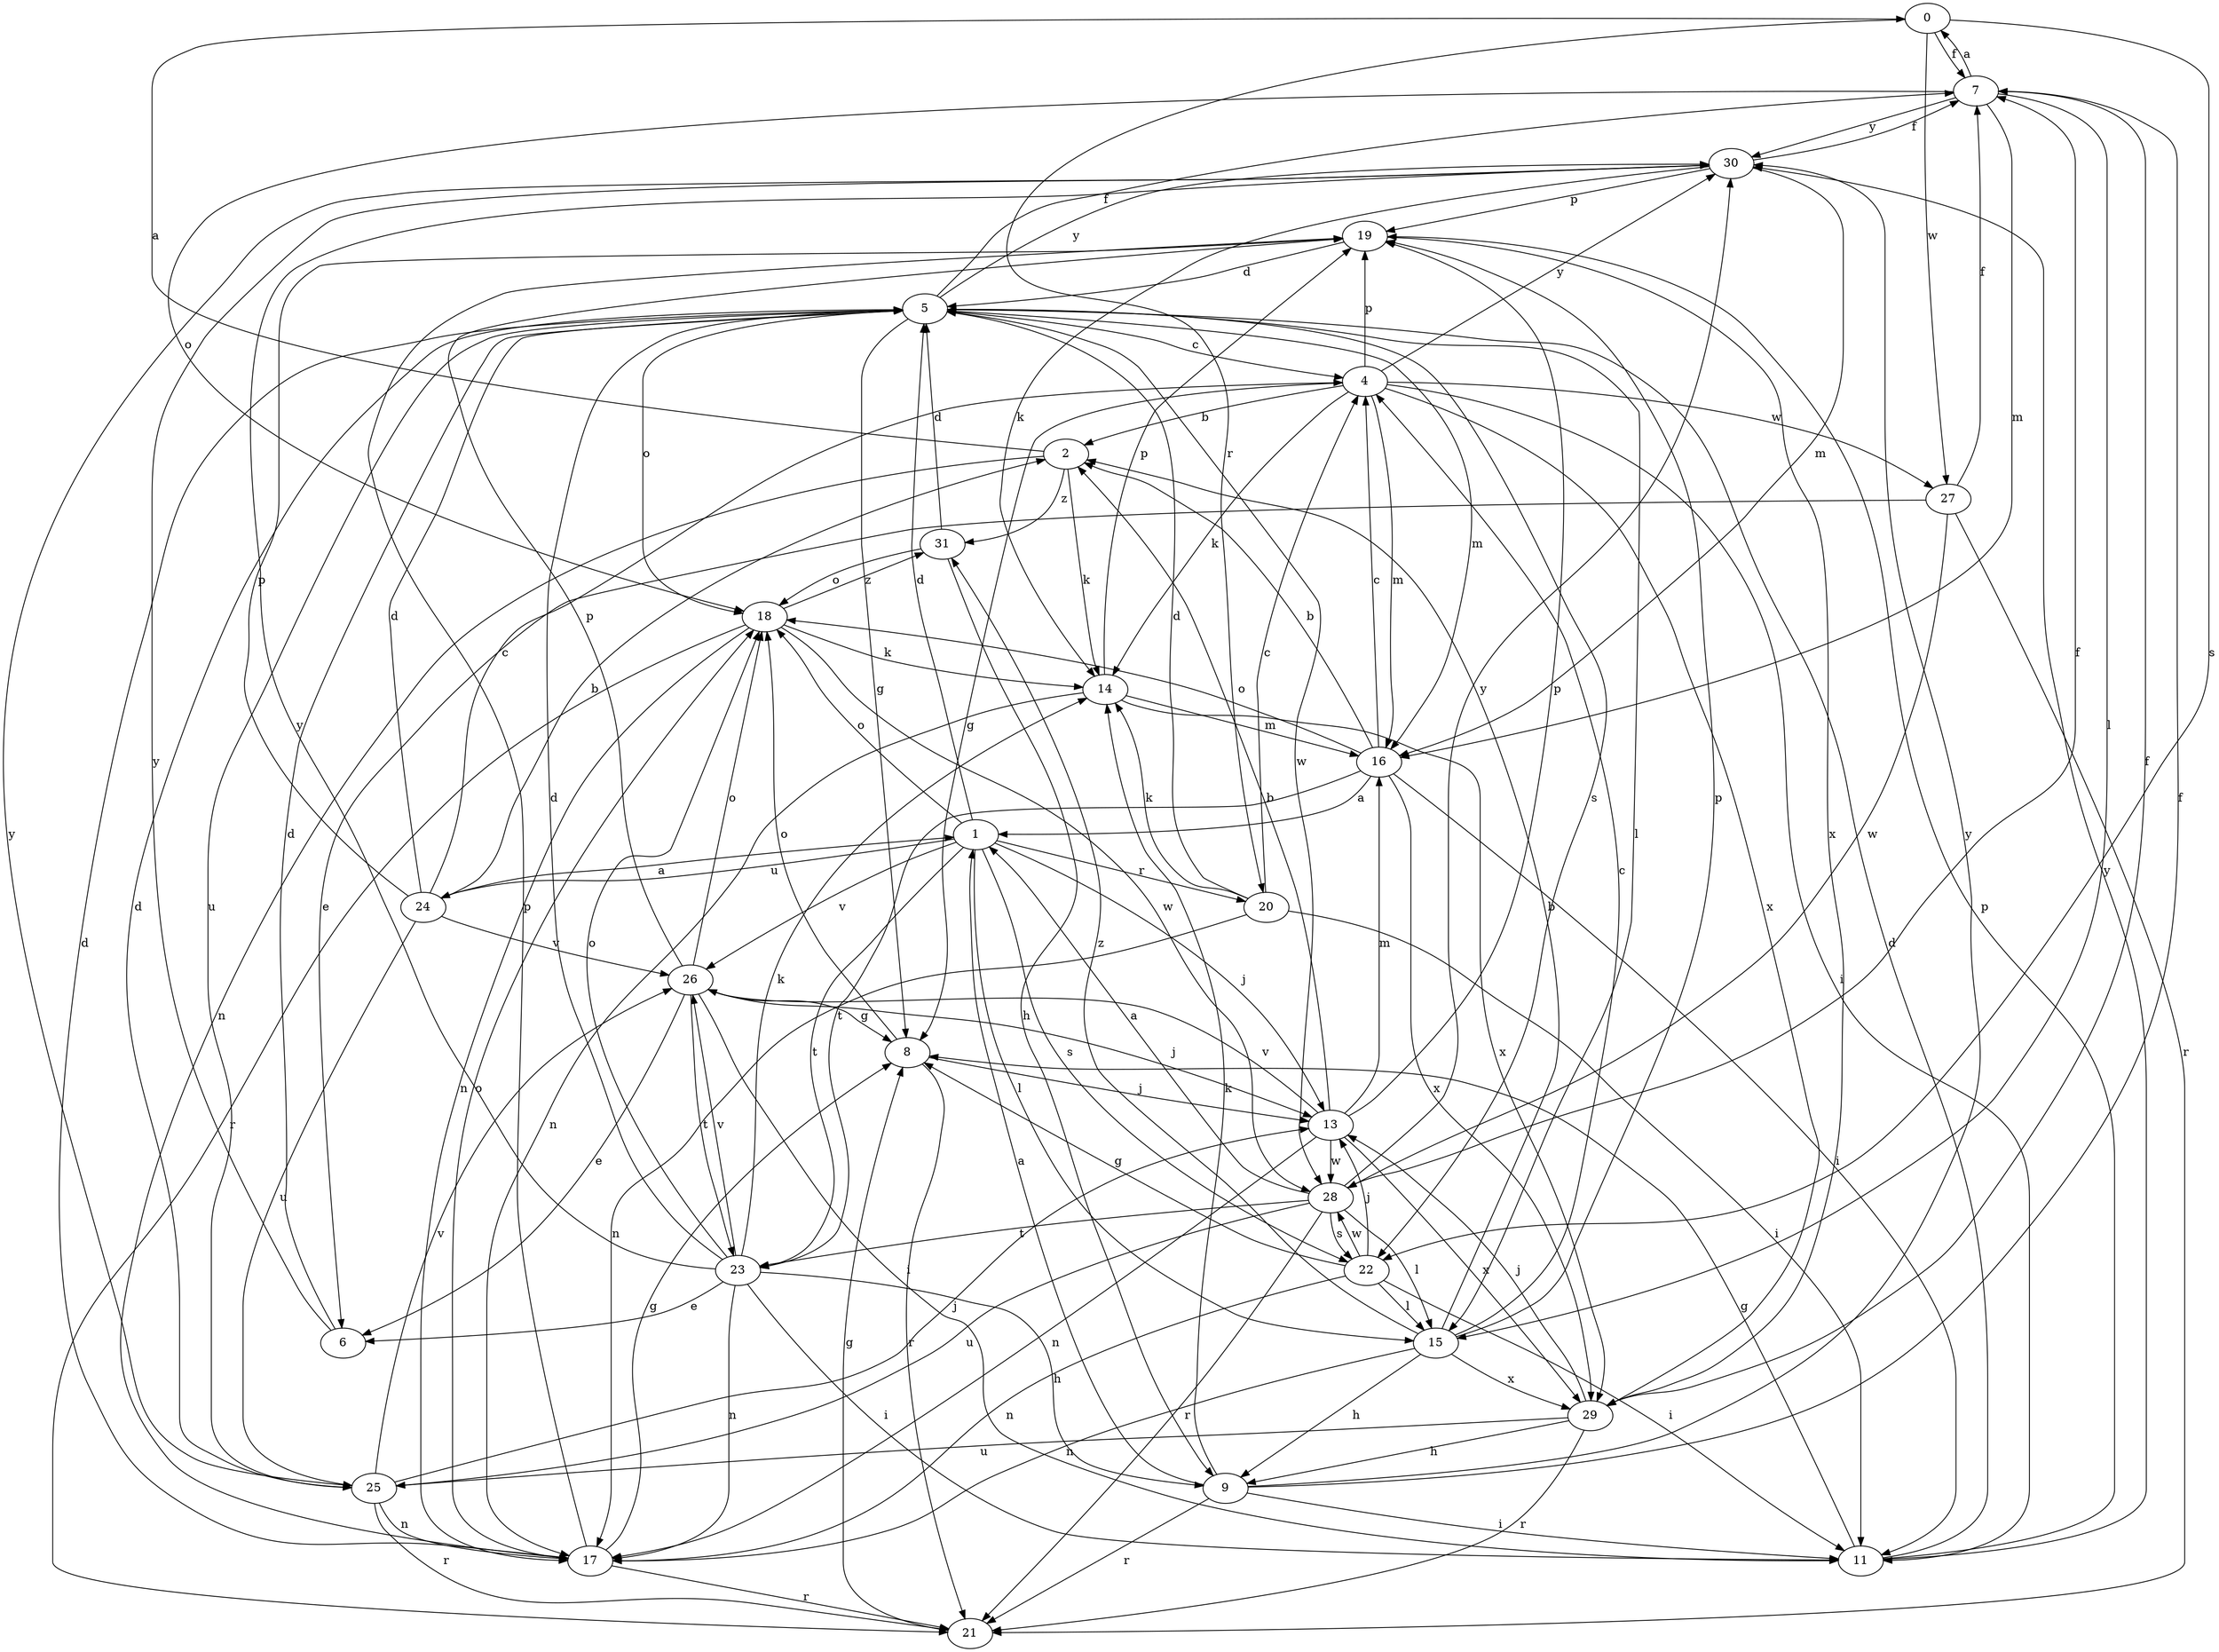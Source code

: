 strict digraph  {
0;
1;
2;
4;
5;
6;
7;
8;
9;
11;
13;
14;
15;
16;
17;
18;
19;
20;
21;
22;
23;
24;
25;
26;
27;
28;
29;
30;
31;
0 -> 7  [label=f];
0 -> 20  [label=r];
0 -> 22  [label=s];
0 -> 27  [label=w];
1 -> 5  [label=d];
1 -> 13  [label=j];
1 -> 15  [label=l];
1 -> 18  [label=o];
1 -> 20  [label=r];
1 -> 22  [label=s];
1 -> 23  [label=t];
1 -> 24  [label=u];
1 -> 26  [label=v];
2 -> 0  [label=a];
2 -> 14  [label=k];
2 -> 17  [label=n];
2 -> 31  [label=z];
4 -> 2  [label=b];
4 -> 8  [label=g];
4 -> 11  [label=i];
4 -> 14  [label=k];
4 -> 16  [label=m];
4 -> 19  [label=p];
4 -> 27  [label=w];
4 -> 29  [label=x];
4 -> 30  [label=y];
5 -> 4  [label=c];
5 -> 7  [label=f];
5 -> 8  [label=g];
5 -> 15  [label=l];
5 -> 16  [label=m];
5 -> 18  [label=o];
5 -> 22  [label=s];
5 -> 25  [label=u];
5 -> 28  [label=w];
5 -> 30  [label=y];
6 -> 5  [label=d];
6 -> 30  [label=y];
7 -> 0  [label=a];
7 -> 15  [label=l];
7 -> 16  [label=m];
7 -> 18  [label=o];
7 -> 30  [label=y];
8 -> 13  [label=j];
8 -> 18  [label=o];
8 -> 21  [label=r];
9 -> 1  [label=a];
9 -> 7  [label=f];
9 -> 11  [label=i];
9 -> 14  [label=k];
9 -> 21  [label=r];
9 -> 30  [label=y];
11 -> 5  [label=d];
11 -> 8  [label=g];
11 -> 19  [label=p];
11 -> 30  [label=y];
13 -> 2  [label=b];
13 -> 16  [label=m];
13 -> 17  [label=n];
13 -> 19  [label=p];
13 -> 26  [label=v];
13 -> 28  [label=w];
13 -> 29  [label=x];
14 -> 16  [label=m];
14 -> 17  [label=n];
14 -> 19  [label=p];
14 -> 29  [label=x];
15 -> 2  [label=b];
15 -> 4  [label=c];
15 -> 9  [label=h];
15 -> 17  [label=n];
15 -> 19  [label=p];
15 -> 29  [label=x];
15 -> 31  [label=z];
16 -> 1  [label=a];
16 -> 2  [label=b];
16 -> 4  [label=c];
16 -> 11  [label=i];
16 -> 18  [label=o];
16 -> 23  [label=t];
16 -> 29  [label=x];
17 -> 5  [label=d];
17 -> 8  [label=g];
17 -> 18  [label=o];
17 -> 19  [label=p];
17 -> 21  [label=r];
18 -> 14  [label=k];
18 -> 17  [label=n];
18 -> 21  [label=r];
18 -> 28  [label=w];
18 -> 31  [label=z];
19 -> 5  [label=d];
19 -> 29  [label=x];
20 -> 4  [label=c];
20 -> 5  [label=d];
20 -> 11  [label=i];
20 -> 14  [label=k];
20 -> 17  [label=n];
21 -> 8  [label=g];
22 -> 8  [label=g];
22 -> 11  [label=i];
22 -> 13  [label=j];
22 -> 15  [label=l];
22 -> 17  [label=n];
22 -> 28  [label=w];
23 -> 5  [label=d];
23 -> 6  [label=e];
23 -> 9  [label=h];
23 -> 11  [label=i];
23 -> 14  [label=k];
23 -> 17  [label=n];
23 -> 18  [label=o];
23 -> 26  [label=v];
23 -> 30  [label=y];
24 -> 1  [label=a];
24 -> 2  [label=b];
24 -> 4  [label=c];
24 -> 5  [label=d];
24 -> 19  [label=p];
24 -> 25  [label=u];
24 -> 26  [label=v];
25 -> 5  [label=d];
25 -> 13  [label=j];
25 -> 17  [label=n];
25 -> 21  [label=r];
25 -> 26  [label=v];
25 -> 30  [label=y];
26 -> 6  [label=e];
26 -> 8  [label=g];
26 -> 11  [label=i];
26 -> 13  [label=j];
26 -> 18  [label=o];
26 -> 19  [label=p];
26 -> 23  [label=t];
27 -> 6  [label=e];
27 -> 7  [label=f];
27 -> 21  [label=r];
27 -> 28  [label=w];
28 -> 1  [label=a];
28 -> 7  [label=f];
28 -> 15  [label=l];
28 -> 21  [label=r];
28 -> 22  [label=s];
28 -> 23  [label=t];
28 -> 25  [label=u];
28 -> 30  [label=y];
29 -> 7  [label=f];
29 -> 9  [label=h];
29 -> 13  [label=j];
29 -> 21  [label=r];
29 -> 25  [label=u];
30 -> 7  [label=f];
30 -> 14  [label=k];
30 -> 16  [label=m];
30 -> 19  [label=p];
31 -> 5  [label=d];
31 -> 9  [label=h];
31 -> 18  [label=o];
}
